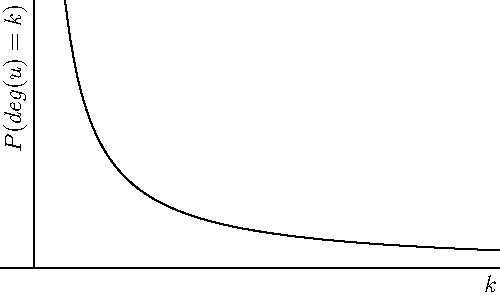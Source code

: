 import graph;

size(250,150,IgnoreAspect);

real f(real x) {return 1/x  ; }
pair F(real x) {return (x,f(x));}

xaxis("$k$");
yaxis("$P(deg(u) = k)$",0);

draw(graph(f,0.1,1.5,operator ..),black);

// labely(1,E);
// label("$e^x$",F(1),SE);
